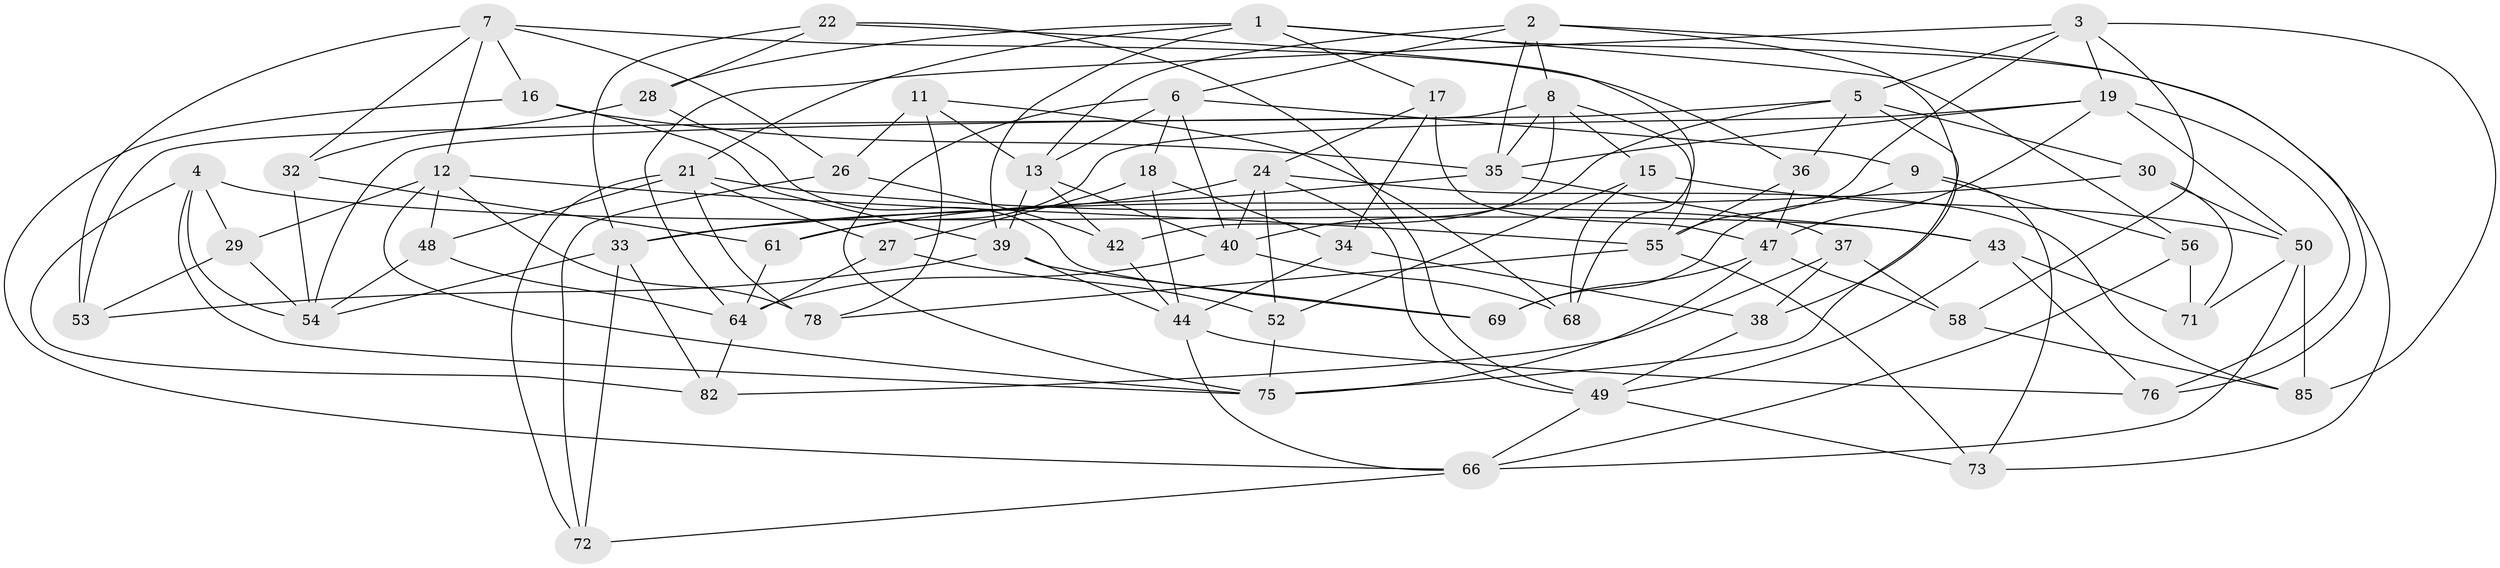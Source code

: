 // Generated by graph-tools (version 1.1) at 2025/24/03/03/25 07:24:30]
// undirected, 60 vertices, 146 edges
graph export_dot {
graph [start="1"]
  node [color=gray90,style=filled];
  1 [super="+20"];
  2 [super="+14"];
  3 [super="+77"];
  4 [super="+51"];
  5 [super="+41"];
  6 [super="+10"];
  7 [super="+46"];
  8 [super="+62"];
  9;
  11;
  12 [super="+31"];
  13 [super="+23"];
  15;
  16;
  17;
  18;
  19 [super="+25"];
  21 [super="+79"];
  22;
  24 [super="+45"];
  26;
  27;
  28;
  29;
  30;
  32;
  33 [super="+80"];
  34;
  35 [super="+63"];
  36;
  37;
  38;
  39 [super="+59"];
  40 [super="+84"];
  42;
  43 [super="+65"];
  44 [super="+57"];
  47 [super="+86"];
  48;
  49 [super="+60"];
  50 [super="+74"];
  52;
  53;
  54 [super="+87"];
  55 [super="+70"];
  56;
  58;
  61;
  64 [super="+81"];
  66 [super="+67"];
  68;
  69;
  71;
  72;
  73;
  75 [super="+83"];
  76;
  78;
  82;
  85;
  1 -- 56;
  1 -- 17;
  1 -- 28;
  1 -- 73;
  1 -- 21;
  1 -- 39;
  2 -- 76;
  2 -- 38;
  2 -- 8;
  2 -- 13;
  2 -- 6;
  2 -- 35;
  3 -- 19;
  3 -- 85;
  3 -- 58;
  3 -- 5;
  3 -- 55;
  3 -- 64;
  4 -- 29;
  4 -- 43 [weight=2];
  4 -- 82;
  4 -- 54;
  4 -- 75;
  5 -- 40;
  5 -- 54;
  5 -- 30;
  5 -- 75;
  5 -- 36;
  6 -- 75;
  6 -- 18;
  6 -- 40;
  6 -- 9;
  6 -- 13;
  7 -- 16;
  7 -- 36;
  7 -- 12;
  7 -- 32;
  7 -- 26;
  7 -- 53;
  8 -- 35;
  8 -- 55;
  8 -- 42;
  8 -- 53;
  8 -- 15;
  9 -- 73;
  9 -- 69;
  9 -- 56;
  11 -- 78;
  11 -- 68;
  11 -- 26;
  11 -- 13;
  12 -- 78;
  12 -- 48;
  12 -- 29;
  12 -- 55;
  12 -- 75;
  13 -- 39;
  13 -- 42;
  13 -- 40;
  15 -- 52;
  15 -- 50;
  15 -- 68;
  16 -- 39;
  16 -- 35;
  16 -- 66;
  17 -- 47;
  17 -- 34;
  17 -- 24;
  18 -- 34;
  18 -- 27;
  18 -- 44;
  19 -- 61;
  19 -- 35;
  19 -- 50;
  19 -- 76;
  19 -- 47;
  21 -- 78;
  21 -- 72;
  21 -- 48;
  21 -- 43;
  21 -- 27;
  22 -- 28;
  22 -- 49;
  22 -- 68;
  22 -- 33;
  24 -- 40;
  24 -- 52;
  24 -- 33;
  24 -- 85;
  24 -- 49;
  26 -- 42;
  26 -- 72;
  27 -- 52;
  27 -- 64;
  28 -- 32;
  28 -- 69;
  29 -- 54;
  29 -- 53;
  30 -- 33;
  30 -- 71;
  30 -- 50;
  32 -- 54;
  32 -- 61;
  33 -- 82;
  33 -- 72;
  33 -- 54;
  34 -- 38;
  34 -- 44;
  35 -- 37;
  35 -- 61;
  36 -- 47;
  36 -- 55;
  37 -- 58;
  37 -- 82;
  37 -- 38;
  38 -- 49;
  39 -- 69;
  39 -- 53;
  39 -- 44;
  40 -- 68;
  40 -- 64;
  42 -- 44;
  43 -- 76;
  43 -- 49;
  43 -- 71;
  44 -- 76;
  44 -- 66;
  47 -- 75;
  47 -- 58;
  47 -- 69;
  48 -- 64;
  48 -- 54;
  49 -- 66;
  49 -- 73;
  50 -- 66;
  50 -- 85;
  50 -- 71;
  52 -- 75;
  55 -- 73;
  55 -- 78;
  56 -- 71;
  56 -- 66;
  58 -- 85;
  61 -- 64;
  64 -- 82;
  66 -- 72;
}
